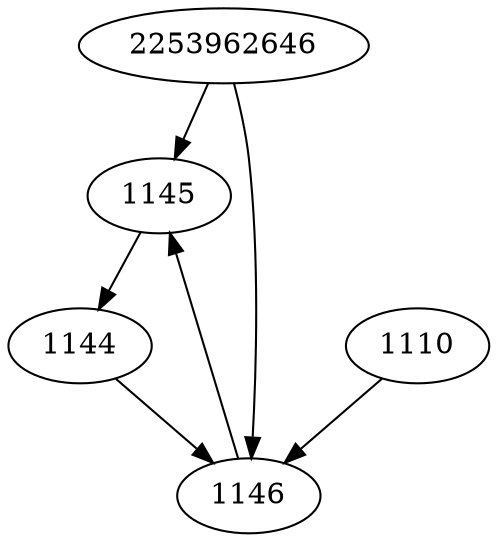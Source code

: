 strict digraph  {
2253962646;
1110;
1144;
1145;
1146;
2253962646 -> 1145;
2253962646 -> 1146;
1110 -> 1146;
1144 -> 1146;
1145 -> 1144;
1146 -> 1145;
}
